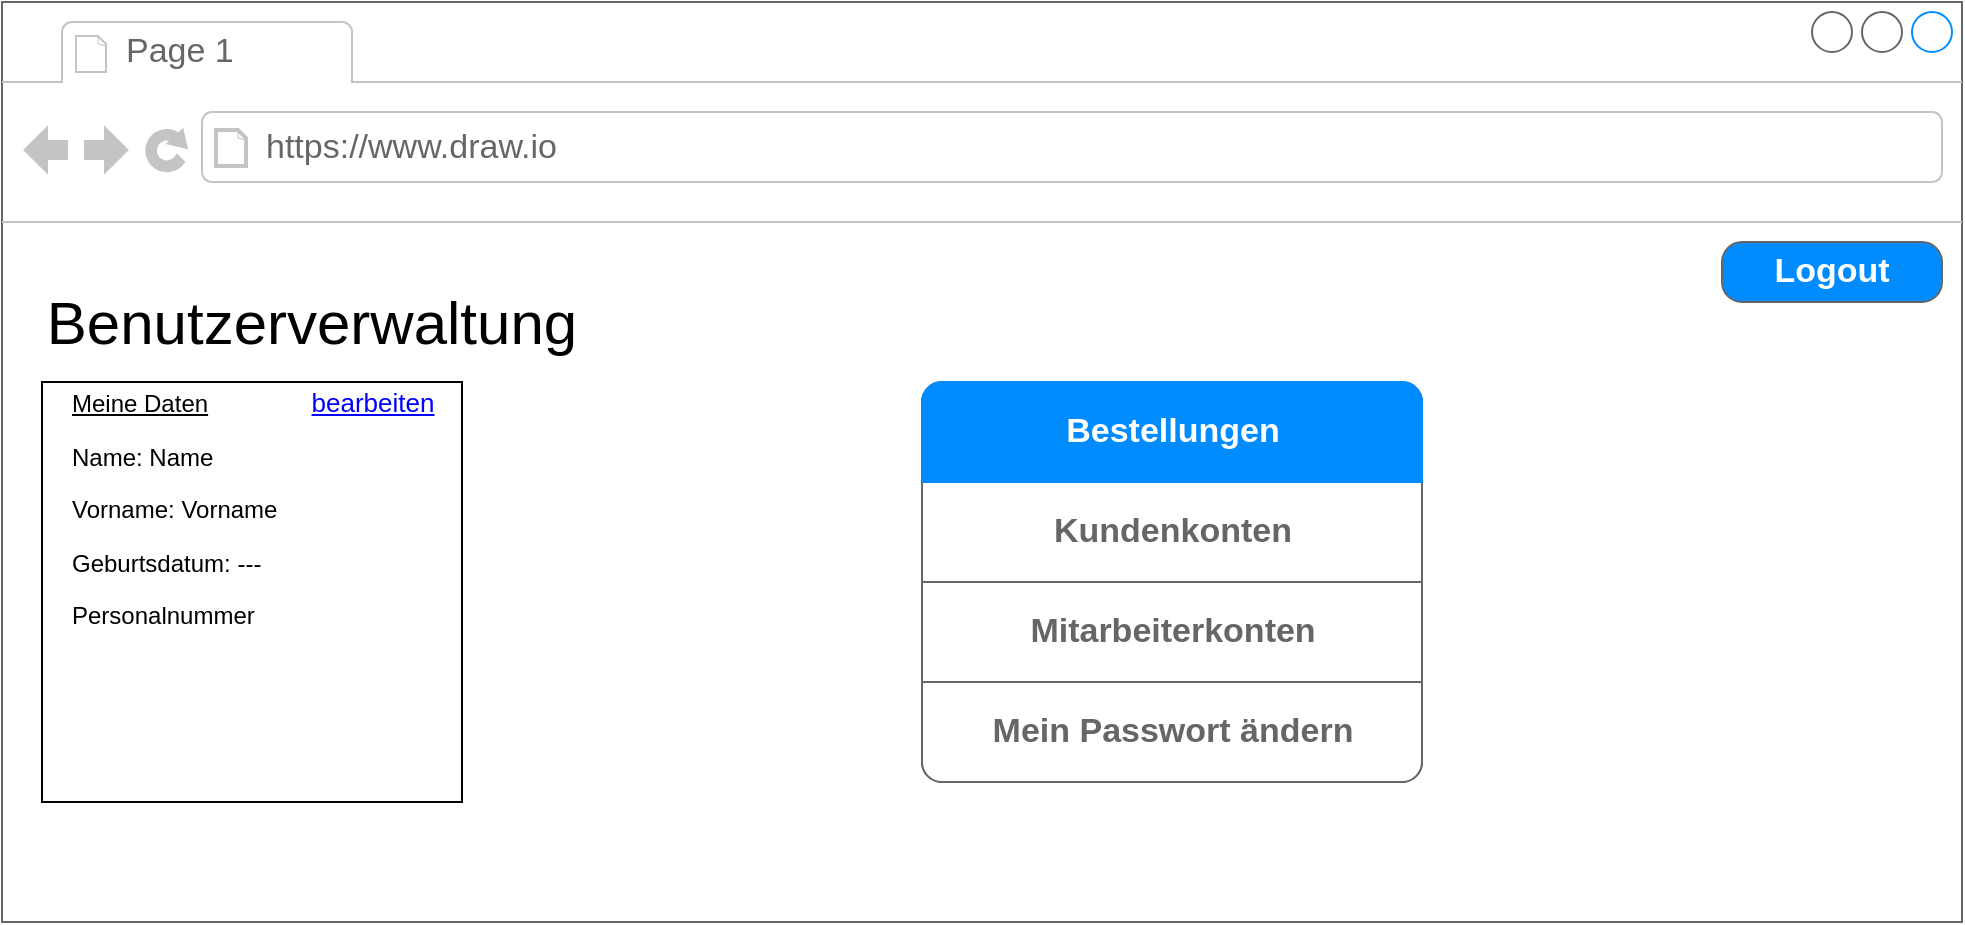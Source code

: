 <mxfile version="14.6.13" type="device"><diagram id="0dI-6mL-X_gHBRiovEza" name="Page-1"><mxGraphModel dx="2249" dy="791" grid="1" gridSize="10" guides="1" tooltips="1" connect="1" arrows="1" fold="1" page="1" pageScale="1" pageWidth="827" pageHeight="1169" math="0" shadow="0"><root><mxCell id="0"/><mxCell id="1" parent="0"/><mxCell id="U04wtwTjydiuQod2pmoy-1" value="" style="strokeWidth=1;shadow=0;dashed=0;align=center;html=1;shape=mxgraph.mockup.containers.browserWindow;rSize=0;strokeColor=#666666;strokeColor2=#008cff;strokeColor3=#c4c4c4;mainText=,;recursiveResize=0;" vertex="1" parent="1"><mxGeometry x="-160" y="50" width="980" height="460" as="geometry"/></mxCell><mxCell id="U04wtwTjydiuQod2pmoy-2" value="Page 1" style="strokeWidth=1;shadow=0;dashed=0;align=center;html=1;shape=mxgraph.mockup.containers.anchor;fontSize=17;fontColor=#666666;align=left;" vertex="1" parent="U04wtwTjydiuQod2pmoy-1"><mxGeometry x="60" y="12" width="110" height="26" as="geometry"/></mxCell><mxCell id="U04wtwTjydiuQod2pmoy-3" value="https://www.draw.io" style="strokeWidth=1;shadow=0;dashed=0;align=center;html=1;shape=mxgraph.mockup.containers.anchor;rSize=0;fontSize=17;fontColor=#666666;align=left;" vertex="1" parent="U04wtwTjydiuQod2pmoy-1"><mxGeometry x="130" y="60" width="250" height="26" as="geometry"/></mxCell><mxCell id="U04wtwTjydiuQod2pmoy-4" value="" style="strokeWidth=1;shadow=0;dashed=0;align=center;html=1;shape=mxgraph.mockup.rrect;rSize=10;strokeColor=#666666;" vertex="1" parent="U04wtwTjydiuQod2pmoy-1"><mxGeometry x="460" y="190" width="250" height="200" as="geometry"/></mxCell><mxCell id="U04wtwTjydiuQod2pmoy-5" value="Kundenkonten" style="strokeColor=inherit;fillColor=inherit;gradientColor=inherit;strokeWidth=1;shadow=0;dashed=0;align=center;html=1;shape=mxgraph.mockup.rrect;rSize=0;fontSize=17;fontColor=#666666;fontStyle=1;resizeWidth=1;" vertex="1" parent="U04wtwTjydiuQod2pmoy-4"><mxGeometry width="250" height="50" relative="1" as="geometry"><mxPoint y="50" as="offset"/></mxGeometry></mxCell><mxCell id="U04wtwTjydiuQod2pmoy-6" value="Mitarbeiterkonten" style="strokeColor=inherit;fillColor=inherit;gradientColor=inherit;strokeWidth=1;shadow=0;dashed=0;align=center;html=1;shape=mxgraph.mockup.rrect;rSize=0;fontSize=17;fontColor=#666666;fontStyle=1;resizeWidth=1;" vertex="1" parent="U04wtwTjydiuQod2pmoy-4"><mxGeometry width="250" height="50" relative="1" as="geometry"><mxPoint y="100" as="offset"/></mxGeometry></mxCell><mxCell id="U04wtwTjydiuQod2pmoy-7" value="Mein Passwort ändern" style="strokeColor=inherit;fillColor=inherit;gradientColor=inherit;strokeWidth=1;shadow=0;dashed=0;align=center;html=1;shape=mxgraph.mockup.bottomButton;rSize=10;fontSize=17;fontColor=#666666;fontStyle=1;resizeWidth=1;" vertex="1" parent="U04wtwTjydiuQod2pmoy-4"><mxGeometry y="1" width="250" height="50" relative="1" as="geometry"><mxPoint y="-50" as="offset"/></mxGeometry></mxCell><mxCell id="U04wtwTjydiuQod2pmoy-8" value="Bestellungen" style="strokeWidth=1;shadow=0;dashed=0;align=center;html=1;shape=mxgraph.mockup.topButton;rSize=10;fontSize=17;fontColor=#ffffff;fontStyle=1;fillColor=#008cff;strokeColor=#008cff;resizeWidth=1;" vertex="1" parent="U04wtwTjydiuQod2pmoy-4"><mxGeometry width="250" height="50" relative="1" as="geometry"/></mxCell><mxCell id="U04wtwTjydiuQod2pmoy-9" value="Logout" style="strokeWidth=1;shadow=0;dashed=0;align=center;html=1;shape=mxgraph.mockup.buttons.button;strokeColor=#666666;fontColor=#ffffff;mainText=;buttonStyle=round;fontSize=17;fontStyle=1;fillColor=#008cff;whiteSpace=wrap;" vertex="1" parent="U04wtwTjydiuQod2pmoy-1"><mxGeometry x="860" y="120" width="110" height="30" as="geometry"/></mxCell><mxCell id="U04wtwTjydiuQod2pmoy-10" value="&lt;font style=&quot;font-size: 30px&quot;&gt;Benutzerverwaltung&lt;/font&gt;" style="text;html=1;strokeColor=none;fillColor=none;align=center;verticalAlign=middle;whiteSpace=wrap;rounded=0;" vertex="1" parent="1"><mxGeometry x="-140" y="200" width="270" height="20" as="geometry"/></mxCell><mxCell id="U04wtwTjydiuQod2pmoy-11" value="" style="group" vertex="1" connectable="0" parent="1"><mxGeometry x="-140" y="240" width="240" height="210" as="geometry"/></mxCell><mxCell id="U04wtwTjydiuQod2pmoy-12" value="" style="whiteSpace=wrap;html=1;aspect=fixed;" vertex="1" parent="U04wtwTjydiuQod2pmoy-11"><mxGeometry width="210" height="210" as="geometry"/></mxCell><mxCell id="U04wtwTjydiuQod2pmoy-13" value="&lt;div&gt;&lt;br&gt;&lt;/div&gt;&lt;div&gt;&lt;u&gt;Meine Daten&lt;/u&gt;&lt;br&gt;&lt;/div&gt;&lt;p&gt;Name: Name&lt;/p&gt;&lt;p&gt;Vorname: Vorname&lt;/p&gt;&lt;p&gt;Geburtsdatum: ---&lt;/p&gt;Personalnummer&lt;p&gt;&lt;br&gt;&lt;/p&gt;&lt;p&gt;&lt;br&gt;&lt;/p&gt;" style="text;html=1;strokeColor=none;fillColor=none;spacing=5;spacingTop=-20;whiteSpace=wrap;overflow=hidden;rounded=0;" vertex="1" parent="U04wtwTjydiuQod2pmoy-11"><mxGeometry x="10" width="140" height="190" as="geometry"/></mxCell><mxCell id="U04wtwTjydiuQod2pmoy-14" value="&lt;font style=&quot;font-size: 13px&quot;&gt;bearbeiten&lt;/font&gt;" style="shape=rectangle;strokeColor=none;fillColor=none;linkText=;fontSize=17;fontColor=#0000ff;fontStyle=4;html=1;align=center;" vertex="1" parent="U04wtwTjydiuQod2pmoy-11"><mxGeometry x="90" width="150" height="20" as="geometry"/></mxCell></root></mxGraphModel></diagram></mxfile>